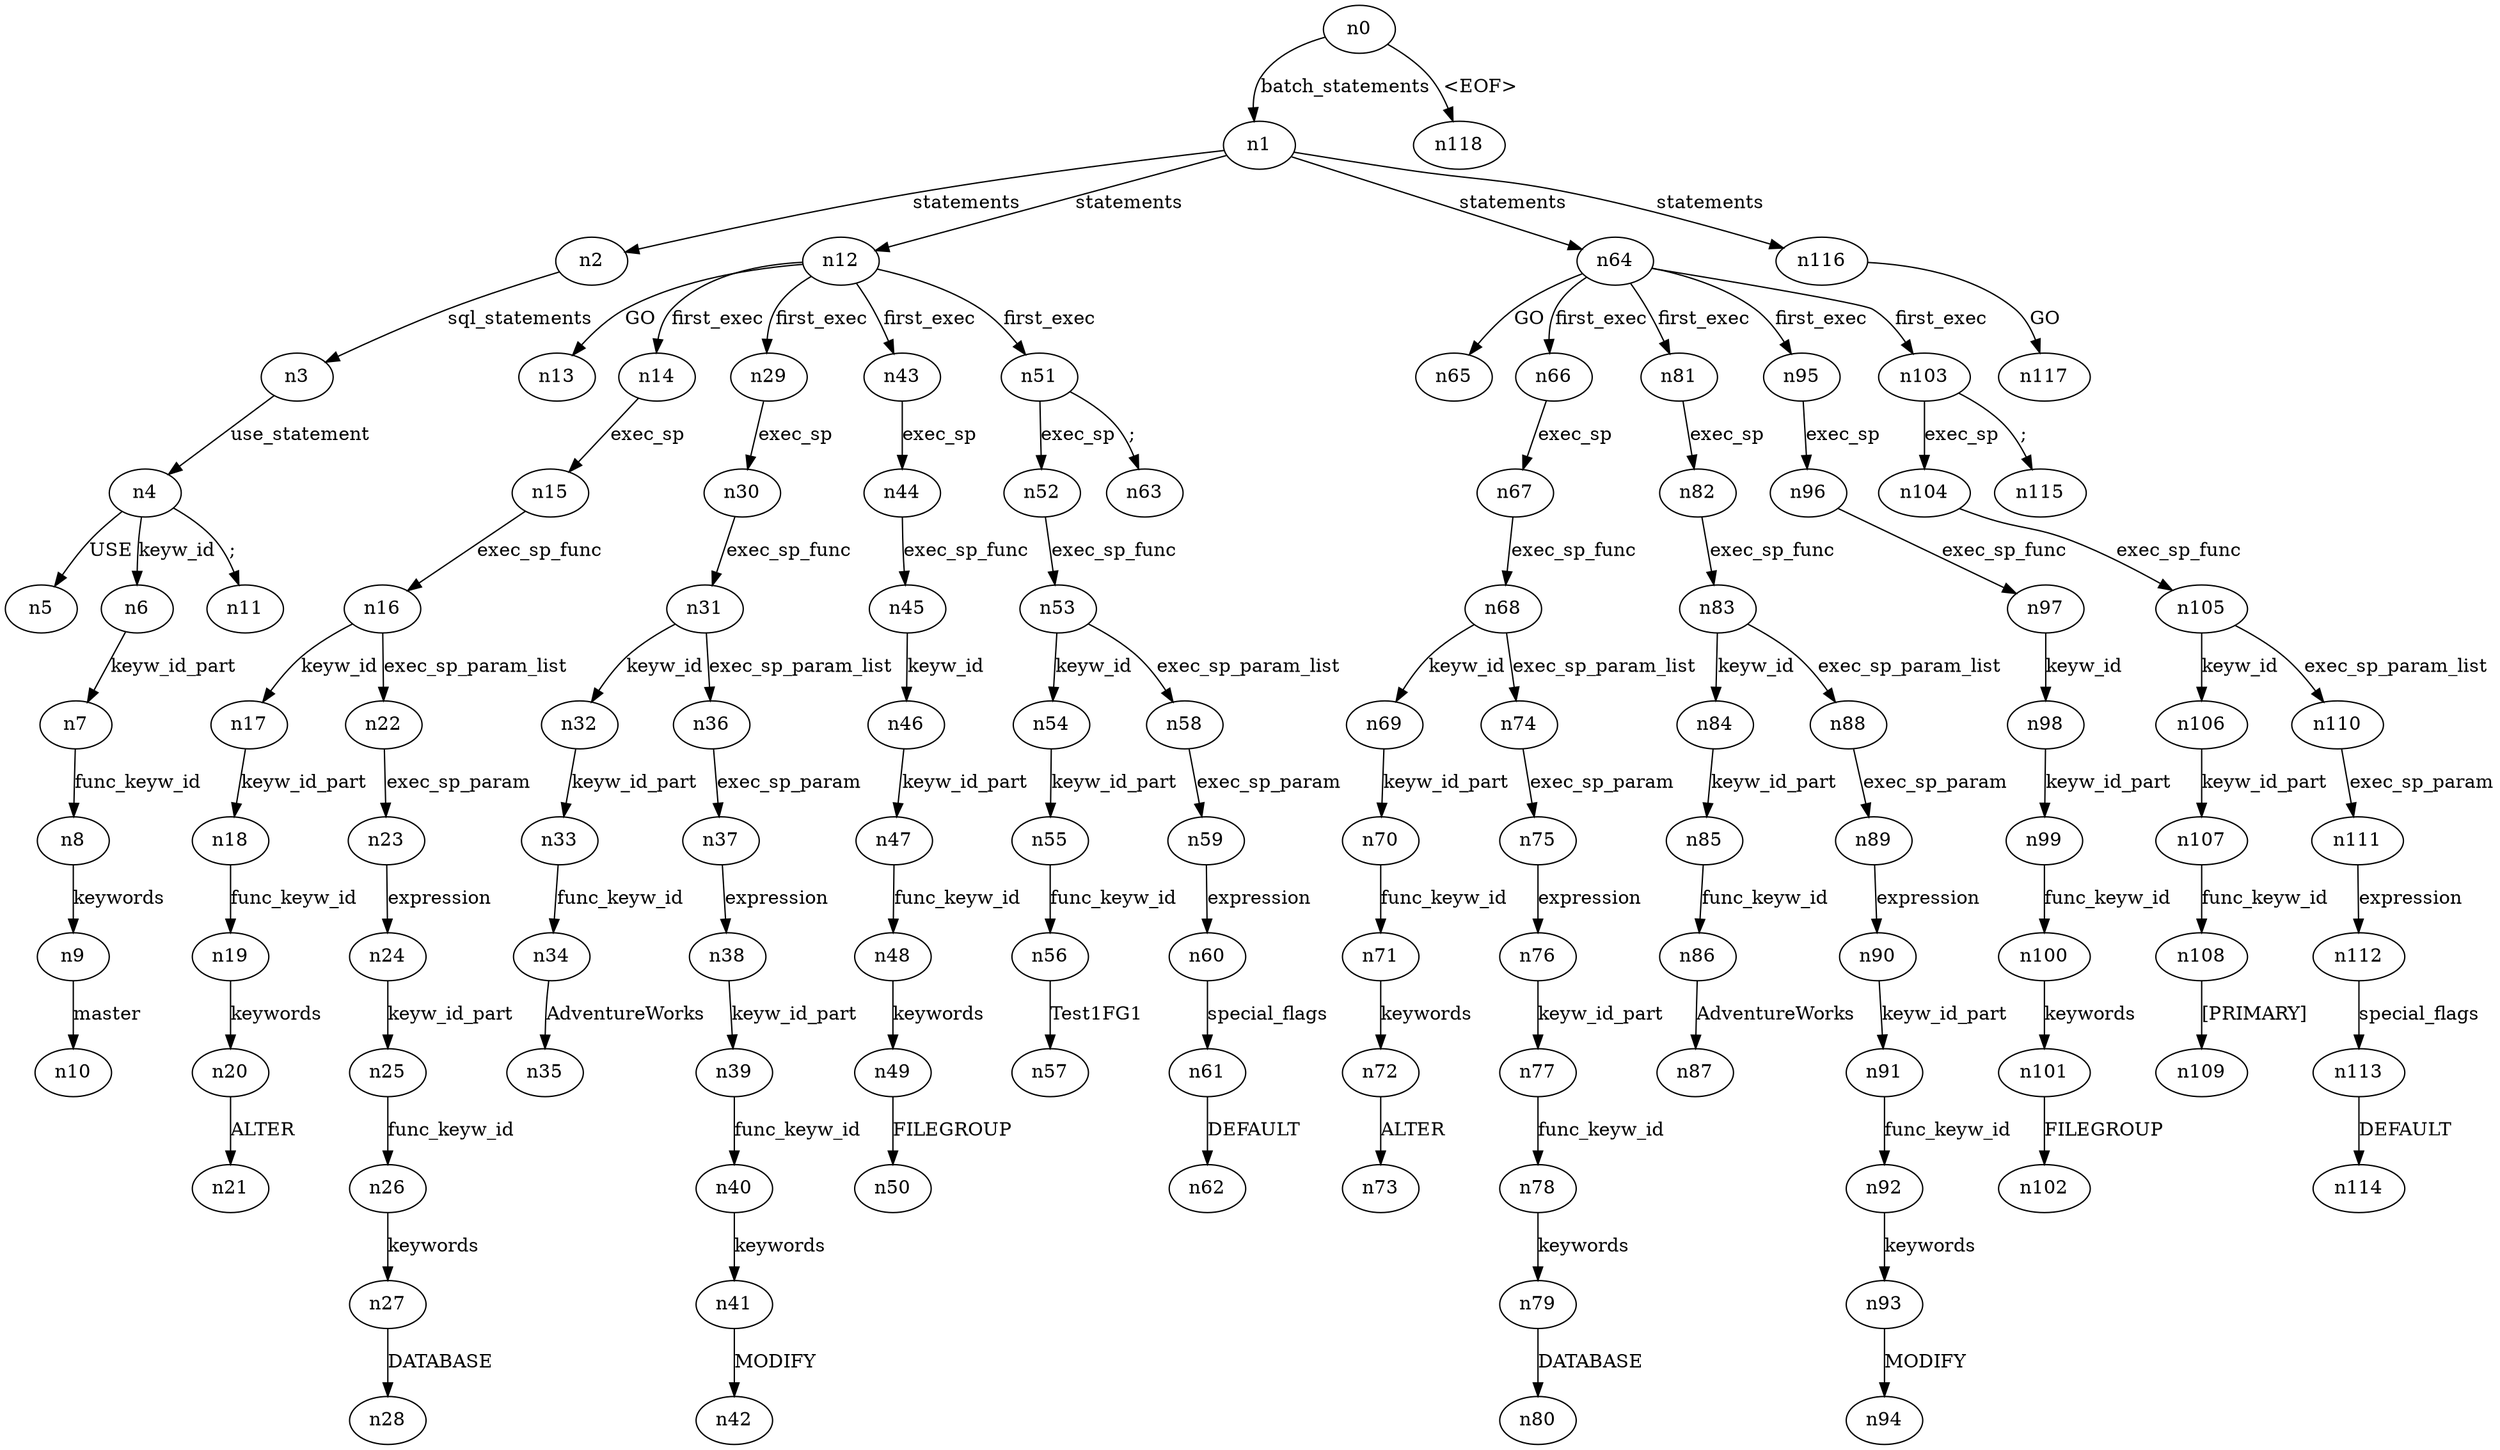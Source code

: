 digraph ParseTree {
  n0 -> n1 [label="batch_statements"];
  n1 -> n2 [label="statements"];
  n2 -> n3 [label="sql_statements"];
  n3 -> n4 [label="use_statement"];
  n4 -> n5 [label="USE"];
  n4 -> n6 [label="keyw_id"];
  n6 -> n7 [label="keyw_id_part"];
  n7 -> n8 [label="func_keyw_id"];
  n8 -> n9 [label="keywords"];
  n9 -> n10 [label="master"];
  n4 -> n11 [label=";"];
  n1 -> n12 [label="statements"];
  n12 -> n13 [label="GO"];
  n12 -> n14 [label="first_exec"];
  n14 -> n15 [label="exec_sp"];
  n15 -> n16 [label="exec_sp_func"];
  n16 -> n17 [label="keyw_id"];
  n17 -> n18 [label="keyw_id_part"];
  n18 -> n19 [label="func_keyw_id"];
  n19 -> n20 [label="keywords"];
  n20 -> n21 [label="ALTER"];
  n16 -> n22 [label="exec_sp_param_list"];
  n22 -> n23 [label="exec_sp_param"];
  n23 -> n24 [label="expression"];
  n24 -> n25 [label="keyw_id_part"];
  n25 -> n26 [label="func_keyw_id"];
  n26 -> n27 [label="keywords"];
  n27 -> n28 [label="DATABASE"];
  n12 -> n29 [label="first_exec"];
  n29 -> n30 [label="exec_sp"];
  n30 -> n31 [label="exec_sp_func"];
  n31 -> n32 [label="keyw_id"];
  n32 -> n33 [label="keyw_id_part"];
  n33 -> n34 [label="func_keyw_id"];
  n34 -> n35 [label="AdventureWorks"];
  n31 -> n36 [label="exec_sp_param_list"];
  n36 -> n37 [label="exec_sp_param"];
  n37 -> n38 [label="expression"];
  n38 -> n39 [label="keyw_id_part"];
  n39 -> n40 [label="func_keyw_id"];
  n40 -> n41 [label="keywords"];
  n41 -> n42 [label="MODIFY"];
  n12 -> n43 [label="first_exec"];
  n43 -> n44 [label="exec_sp"];
  n44 -> n45 [label="exec_sp_func"];
  n45 -> n46 [label="keyw_id"];
  n46 -> n47 [label="keyw_id_part"];
  n47 -> n48 [label="func_keyw_id"];
  n48 -> n49 [label="keywords"];
  n49 -> n50 [label="FILEGROUP"];
  n12 -> n51 [label="first_exec"];
  n51 -> n52 [label="exec_sp"];
  n52 -> n53 [label="exec_sp_func"];
  n53 -> n54 [label="keyw_id"];
  n54 -> n55 [label="keyw_id_part"];
  n55 -> n56 [label="func_keyw_id"];
  n56 -> n57 [label="Test1FG1"];
  n53 -> n58 [label="exec_sp_param_list"];
  n58 -> n59 [label="exec_sp_param"];
  n59 -> n60 [label="expression"];
  n60 -> n61 [label="special_flags"];
  n61 -> n62 [label="DEFAULT"];
  n51 -> n63 [label=";"];
  n1 -> n64 [label="statements"];
  n64 -> n65 [label="GO"];
  n64 -> n66 [label="first_exec"];
  n66 -> n67 [label="exec_sp"];
  n67 -> n68 [label="exec_sp_func"];
  n68 -> n69 [label="keyw_id"];
  n69 -> n70 [label="keyw_id_part"];
  n70 -> n71 [label="func_keyw_id"];
  n71 -> n72 [label="keywords"];
  n72 -> n73 [label="ALTER"];
  n68 -> n74 [label="exec_sp_param_list"];
  n74 -> n75 [label="exec_sp_param"];
  n75 -> n76 [label="expression"];
  n76 -> n77 [label="keyw_id_part"];
  n77 -> n78 [label="func_keyw_id"];
  n78 -> n79 [label="keywords"];
  n79 -> n80 [label="DATABASE"];
  n64 -> n81 [label="first_exec"];
  n81 -> n82 [label="exec_sp"];
  n82 -> n83 [label="exec_sp_func"];
  n83 -> n84 [label="keyw_id"];
  n84 -> n85 [label="keyw_id_part"];
  n85 -> n86 [label="func_keyw_id"];
  n86 -> n87 [label="AdventureWorks"];
  n83 -> n88 [label="exec_sp_param_list"];
  n88 -> n89 [label="exec_sp_param"];
  n89 -> n90 [label="expression"];
  n90 -> n91 [label="keyw_id_part"];
  n91 -> n92 [label="func_keyw_id"];
  n92 -> n93 [label="keywords"];
  n93 -> n94 [label="MODIFY"];
  n64 -> n95 [label="first_exec"];
  n95 -> n96 [label="exec_sp"];
  n96 -> n97 [label="exec_sp_func"];
  n97 -> n98 [label="keyw_id"];
  n98 -> n99 [label="keyw_id_part"];
  n99 -> n100 [label="func_keyw_id"];
  n100 -> n101 [label="keywords"];
  n101 -> n102 [label="FILEGROUP"];
  n64 -> n103 [label="first_exec"];
  n103 -> n104 [label="exec_sp"];
  n104 -> n105 [label="exec_sp_func"];
  n105 -> n106 [label="keyw_id"];
  n106 -> n107 [label="keyw_id_part"];
  n107 -> n108 [label="func_keyw_id"];
  n108 -> n109 [label="[PRIMARY]"];
  n105 -> n110 [label="exec_sp_param_list"];
  n110 -> n111 [label="exec_sp_param"];
  n111 -> n112 [label="expression"];
  n112 -> n113 [label="special_flags"];
  n113 -> n114 [label="DEFAULT"];
  n103 -> n115 [label=";"];
  n1 -> n116 [label="statements"];
  n116 -> n117 [label="GO"];
  n0 -> n118 [label="<EOF>"];
}